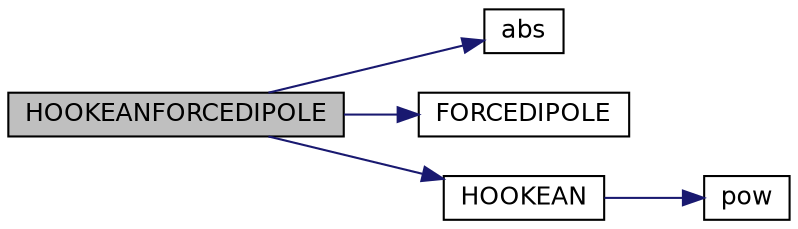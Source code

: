 digraph "HOOKEANFORCEDIPOLE"
{
 // INTERACTIVE_SVG=YES
 // LATEX_PDF_SIZE
  bgcolor="transparent";
  edge [fontname="Helvetica",fontsize="12",labelfontname="Helvetica",labelfontsize="12"];
  node [fontname="Helvetica",fontsize="12",shape=record];
  rankdir="LR";
  Node1 [label="HOOKEANFORCEDIPOLE",height=0.2,width=0.4,color="black", fillcolor="grey75", style="filled", fontcolor="black",tooltip="Hookean force dipole potential functions."];
  Node1 -> Node2 [color="midnightblue",fontsize="12",style="solid",fontname="Helvetica"];
  Node2 [label="abs",height=0.2,width=0.4,color="black",URL="$autodiff_8libmd_8cc_aef1f4db2bbc91c997fdc24226ea63d52.html#aef1f4db2bbc91c997fdc24226ea63d52",tooltip=" "];
  Node1 -> Node3 [color="midnightblue",fontsize="12",style="solid",fontname="Helvetica"];
  Node3 [label="FORCEDIPOLE",height=0.2,width=0.4,color="black",URL="$potentials_8libmd_8cc_a082699d879383d5964f469bd32984224.html#a082699d879383d5964f469bd32984224",tooltip="Force dipole potential functions."];
  Node1 -> Node4 [color="midnightblue",fontsize="12",style="solid",fontname="Helvetica"];
  Node4 [label="HOOKEAN",height=0.2,width=0.4,color="black",URL="$potentials_8libmd_8cc_a82eec3e4535cd60b73051cf9970be606.html#a82eec3e4535cd60b73051cf9970be606",tooltip="Hookean potential functions."];
  Node4 -> Node5 [color="midnightblue",fontsize="12",style="solid",fontname="Helvetica"];
  Node5 [label="pow",height=0.2,width=0.4,color="black",URL="$autodiff_8libmd_8cc_a4fd9e414f0c7ab2098dcea6c6de318d9.html#a4fd9e414f0c7ab2098dcea6c6de318d9",tooltip=" "];
}
